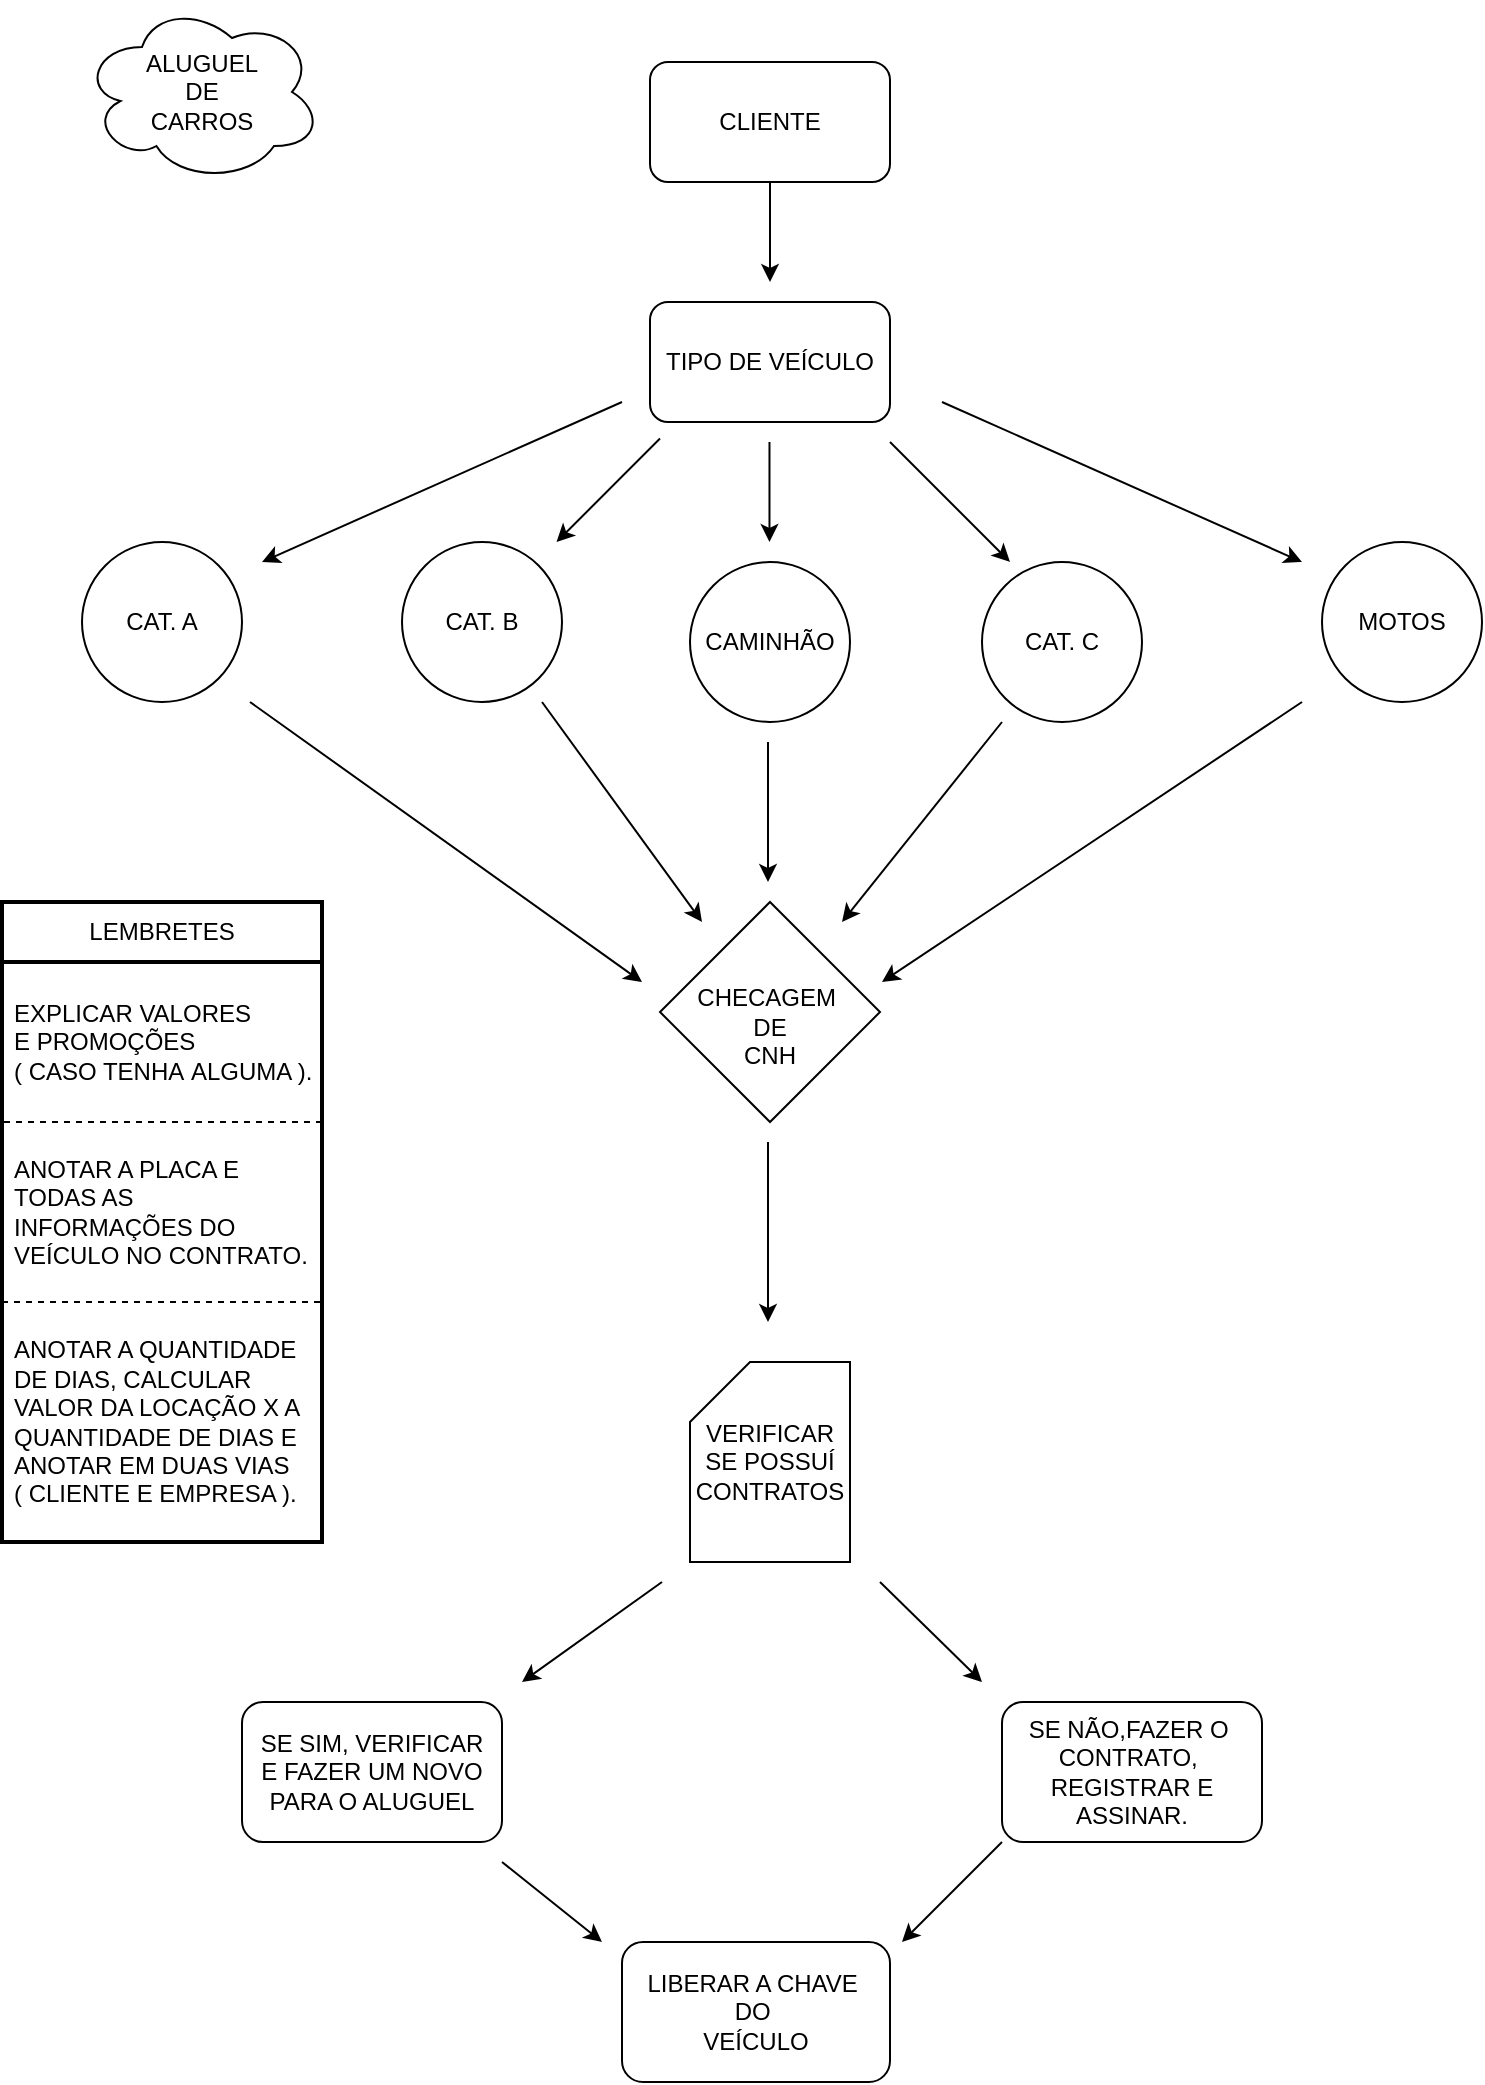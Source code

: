 <mxfile version="24.1.0" type="github">
  <diagram name="Página-1" id="QBwxou1Hbs4vOLDv8VIK">
    <mxGraphModel dx="1100" dy="585" grid="1" gridSize="10" guides="1" tooltips="1" connect="1" arrows="1" fold="1" page="1" pageScale="1" pageWidth="827" pageHeight="1169" math="0" shadow="0">
      <root>
        <mxCell id="0" />
        <mxCell id="1" parent="0" />
        <mxCell id="OjDTUiMZT1xuRd1GPBF7-1" value="CLIENTE" style="rounded=1;whiteSpace=wrap;html=1;" vertex="1" parent="1">
          <mxGeometry x="354" y="70" width="120" height="60" as="geometry" />
        </mxCell>
        <mxCell id="OjDTUiMZT1xuRd1GPBF7-42" value="" style="edgeStyle=orthogonalEdgeStyle;rounded=0;orthogonalLoop=1;jettySize=auto;html=1;" edge="1" parent="1">
          <mxGeometry relative="1" as="geometry">
            <mxPoint x="413.74" y="260" as="sourcePoint" />
            <mxPoint x="413.74" y="310" as="targetPoint" />
          </mxGeometry>
        </mxCell>
        <mxCell id="OjDTUiMZT1xuRd1GPBF7-2" value="TIPO DE VEÍCULO" style="rounded=1;whiteSpace=wrap;html=1;" vertex="1" parent="1">
          <mxGeometry x="354" y="190" width="120" height="60" as="geometry" />
        </mxCell>
        <mxCell id="OjDTUiMZT1xuRd1GPBF7-3" value="" style="endArrow=classic;html=1;rounded=0;" edge="1" parent="1">
          <mxGeometry width="50" height="50" relative="1" as="geometry">
            <mxPoint x="414" y="130" as="sourcePoint" />
            <mxPoint x="414" y="180" as="targetPoint" />
          </mxGeometry>
        </mxCell>
        <mxCell id="OjDTUiMZT1xuRd1GPBF7-4" value="CAT. A" style="ellipse;whiteSpace=wrap;html=1;aspect=fixed;" vertex="1" parent="1">
          <mxGeometry x="70" y="310" width="80" height="80" as="geometry" />
        </mxCell>
        <mxCell id="OjDTUiMZT1xuRd1GPBF7-5" value="CAT. B" style="ellipse;whiteSpace=wrap;html=1;aspect=fixed;" vertex="1" parent="1">
          <mxGeometry x="230" y="310" width="80" height="80" as="geometry" />
        </mxCell>
        <mxCell id="OjDTUiMZT1xuRd1GPBF7-6" value="CAT. C" style="ellipse;whiteSpace=wrap;html=1;aspect=fixed;" vertex="1" parent="1">
          <mxGeometry x="520" y="320" width="80" height="80" as="geometry" />
        </mxCell>
        <mxCell id="OjDTUiMZT1xuRd1GPBF7-7" value="MOTOS" style="ellipse;whiteSpace=wrap;html=1;aspect=fixed;" vertex="1" parent="1">
          <mxGeometry x="690" y="310" width="80" height="80" as="geometry" />
        </mxCell>
        <mxCell id="OjDTUiMZT1xuRd1GPBF7-8" value="" style="endArrow=classic;html=1;rounded=0;" edge="1" parent="1">
          <mxGeometry width="50" height="50" relative="1" as="geometry">
            <mxPoint x="500" y="240" as="sourcePoint" />
            <mxPoint x="680" y="320" as="targetPoint" />
          </mxGeometry>
        </mxCell>
        <mxCell id="OjDTUiMZT1xuRd1GPBF7-9" value="" style="endArrow=classic;html=1;rounded=0;" edge="1" parent="1">
          <mxGeometry width="50" height="50" relative="1" as="geometry">
            <mxPoint x="474" y="260" as="sourcePoint" />
            <mxPoint x="534" y="320" as="targetPoint" />
          </mxGeometry>
        </mxCell>
        <mxCell id="OjDTUiMZT1xuRd1GPBF7-11" value="" style="endArrow=classic;html=1;rounded=0;" edge="1" parent="1">
          <mxGeometry width="50" height="50" relative="1" as="geometry">
            <mxPoint x="359" y="258.28" as="sourcePoint" />
            <mxPoint x="307.28" y="310" as="targetPoint" />
          </mxGeometry>
        </mxCell>
        <mxCell id="OjDTUiMZT1xuRd1GPBF7-14" value="" style="endArrow=classic;html=1;rounded=0;" edge="1" parent="1">
          <mxGeometry width="50" height="50" relative="1" as="geometry">
            <mxPoint x="340" y="240" as="sourcePoint" />
            <mxPoint x="160" y="320" as="targetPoint" />
          </mxGeometry>
        </mxCell>
        <mxCell id="OjDTUiMZT1xuRd1GPBF7-15" value="&lt;div&gt;&lt;br&gt;&lt;/div&gt;CHECAGEM&amp;nbsp;&lt;div&gt;DE&lt;/div&gt;&lt;div&gt;CNH&lt;/div&gt;" style="rhombus;whiteSpace=wrap;html=1;" vertex="1" parent="1">
          <mxGeometry x="359" y="490" width="110" height="110" as="geometry" />
        </mxCell>
        <mxCell id="OjDTUiMZT1xuRd1GPBF7-17" value="" style="endArrow=classic;html=1;rounded=0;" edge="1" parent="1">
          <mxGeometry width="50" height="50" relative="1" as="geometry">
            <mxPoint x="154" y="390" as="sourcePoint" />
            <mxPoint x="350" y="530" as="targetPoint" />
          </mxGeometry>
        </mxCell>
        <mxCell id="OjDTUiMZT1xuRd1GPBF7-18" value="" style="endArrow=classic;html=1;rounded=0;" edge="1" parent="1">
          <mxGeometry width="50" height="50" relative="1" as="geometry">
            <mxPoint x="300" y="390" as="sourcePoint" />
            <mxPoint x="380" y="500" as="targetPoint" />
          </mxGeometry>
        </mxCell>
        <mxCell id="OjDTUiMZT1xuRd1GPBF7-19" value="" style="endArrow=classic;html=1;rounded=0;" edge="1" parent="1">
          <mxGeometry width="50" height="50" relative="1" as="geometry">
            <mxPoint x="530" y="400" as="sourcePoint" />
            <mxPoint x="450" y="500" as="targetPoint" />
          </mxGeometry>
        </mxCell>
        <mxCell id="OjDTUiMZT1xuRd1GPBF7-21" value="" style="endArrow=classic;html=1;rounded=0;" edge="1" parent="1">
          <mxGeometry width="50" height="50" relative="1" as="geometry">
            <mxPoint x="680" y="390" as="sourcePoint" />
            <mxPoint x="470" y="530" as="targetPoint" />
          </mxGeometry>
        </mxCell>
        <mxCell id="OjDTUiMZT1xuRd1GPBF7-23" value="VERIFICAR SE POSSUÍ CONTRATOS" style="shape=card;whiteSpace=wrap;html=1;" vertex="1" parent="1">
          <mxGeometry x="374" y="720" width="80" height="100" as="geometry" />
        </mxCell>
        <mxCell id="OjDTUiMZT1xuRd1GPBF7-24" value="" style="endArrow=classic;html=1;rounded=0;" edge="1" parent="1">
          <mxGeometry width="50" height="50" relative="1" as="geometry">
            <mxPoint x="413" y="610" as="sourcePoint" />
            <mxPoint x="413" y="700" as="targetPoint" />
          </mxGeometry>
        </mxCell>
        <mxCell id="OjDTUiMZT1xuRd1GPBF7-25" value="&amp;nbsp;ALUGUEL&amp;nbsp;&lt;div&gt;DE&lt;/div&gt;&lt;div&gt;CARROS&lt;/div&gt;" style="ellipse;shape=cloud;whiteSpace=wrap;html=1;" vertex="1" parent="1">
          <mxGeometry x="70" y="40" width="120" height="90" as="geometry" />
        </mxCell>
        <mxCell id="OjDTUiMZT1xuRd1GPBF7-26" value="" style="endArrow=classic;html=1;rounded=0;" edge="1" parent="1">
          <mxGeometry width="50" height="50" relative="1" as="geometry">
            <mxPoint x="360" y="830" as="sourcePoint" />
            <mxPoint x="290" y="880" as="targetPoint" />
          </mxGeometry>
        </mxCell>
        <mxCell id="OjDTUiMZT1xuRd1GPBF7-27" value="SE SIM, VERIFICAR&lt;div&gt;E FAZER UM NOVO&lt;/div&gt;&lt;div&gt;PARA O ALUGUEL&lt;/div&gt;" style="rounded=1;whiteSpace=wrap;html=1;" vertex="1" parent="1">
          <mxGeometry x="150" y="890" width="130" height="70" as="geometry" />
        </mxCell>
        <mxCell id="OjDTUiMZT1xuRd1GPBF7-28" value="SE NÃO,FAZER O&amp;nbsp; &amp;nbsp;CONTRATO,&lt;span style=&quot;background-color: initial; white-space: pre;&quot;&gt;&#x9;&lt;/span&gt;&lt;span style=&quot;background-color: initial;&quot;&gt; REGISTRAR E ASSINAR.&lt;/span&gt;" style="rounded=1;whiteSpace=wrap;html=1;" vertex="1" parent="1">
          <mxGeometry x="530" y="890" width="130" height="70" as="geometry" />
        </mxCell>
        <mxCell id="OjDTUiMZT1xuRd1GPBF7-29" value="" style="endArrow=classic;html=1;rounded=0;" edge="1" parent="1">
          <mxGeometry width="50" height="50" relative="1" as="geometry">
            <mxPoint x="469" y="830" as="sourcePoint" />
            <mxPoint x="520" y="880" as="targetPoint" />
          </mxGeometry>
        </mxCell>
        <mxCell id="OjDTUiMZT1xuRd1GPBF7-30" value="LIBERAR A CHAVE&amp;nbsp;&lt;div&gt;DO&amp;nbsp;&lt;/div&gt;&lt;div&gt;VEÍCULO&lt;/div&gt;" style="rounded=1;whiteSpace=wrap;html=1;" vertex="1" parent="1">
          <mxGeometry x="340" y="1010" width="134" height="70" as="geometry" />
        </mxCell>
        <mxCell id="OjDTUiMZT1xuRd1GPBF7-31" value="" style="endArrow=classic;html=1;rounded=0;" edge="1" parent="1">
          <mxGeometry width="50" height="50" relative="1" as="geometry">
            <mxPoint x="280" y="970" as="sourcePoint" />
            <mxPoint x="330" y="1010" as="targetPoint" />
          </mxGeometry>
        </mxCell>
        <mxCell id="OjDTUiMZT1xuRd1GPBF7-32" value="" style="endArrow=classic;html=1;rounded=0;" edge="1" parent="1">
          <mxGeometry width="50" height="50" relative="1" as="geometry">
            <mxPoint x="530" y="960" as="sourcePoint" />
            <mxPoint x="480" y="1010" as="targetPoint" />
          </mxGeometry>
        </mxCell>
        <mxCell id="OjDTUiMZT1xuRd1GPBF7-33" value="LEMBRETES" style="swimlane;fontStyle=0;childLayout=stackLayout;horizontal=1;startSize=30;horizontalStack=0;resizeParent=1;resizeParentMax=0;resizeLast=0;collapsible=1;marginBottom=0;whiteSpace=wrap;html=1;strokeColor=#000000;strokeWidth=2;" vertex="1" parent="1">
          <mxGeometry x="30" y="490" width="160" height="320" as="geometry" />
        </mxCell>
        <mxCell id="OjDTUiMZT1xuRd1GPBF7-34" value="EXPLICAR VALORES&lt;div&gt;E PROMOÇÕES&lt;/div&gt;&lt;div&gt;( CASO TENHA&amp;nbsp;&lt;span style=&quot;background-color: initial;&quot;&gt;ALGUMA ).&lt;/span&gt;&lt;/div&gt;" style="text;strokeColor=default;fillColor=none;align=left;verticalAlign=middle;spacingLeft=4;spacingRight=4;overflow=hidden;points=[[0,0.5],[1,0.5]];portConstraint=eastwest;rotatable=0;whiteSpace=wrap;html=1;dashed=1;strokeWidth=1;" vertex="1" parent="OjDTUiMZT1xuRd1GPBF7-33">
          <mxGeometry y="30" width="160" height="80" as="geometry" />
        </mxCell>
        <mxCell id="OjDTUiMZT1xuRd1GPBF7-35" value="ANOTAR A PLACA E TODAS AS INFORMAÇÕES DO VEÍCULO NO CONTRATO." style="text;strokeColor=none;fillColor=none;align=left;verticalAlign=middle;spacingLeft=4;spacingRight=4;overflow=hidden;points=[[0,0.5],[1,0.5]];portConstraint=eastwest;rotatable=0;whiteSpace=wrap;html=1;dashed=1;" vertex="1" parent="OjDTUiMZT1xuRd1GPBF7-33">
          <mxGeometry y="110" width="160" height="90" as="geometry" />
        </mxCell>
        <mxCell id="OjDTUiMZT1xuRd1GPBF7-36" value="ANOTAR A QUANTIDADE DE DIAS, CALCULAR VALOR DA LOCAÇÃO X A QUANTIDADE DE DIAS E ANOTAR EM DUAS VIAS&amp;nbsp;&lt;div&gt;( CLIENTE E EMPRESA ).&lt;/div&gt;" style="text;strokeColor=default;fillColor=none;align=left;verticalAlign=middle;spacingLeft=4;spacingRight=4;overflow=hidden;points=[[0,0.5],[1,0.5]];portConstraint=eastwest;rotatable=0;whiteSpace=wrap;html=1;dashed=1;" vertex="1" parent="OjDTUiMZT1xuRd1GPBF7-33">
          <mxGeometry y="200" width="160" height="120" as="geometry" />
        </mxCell>
        <mxCell id="OjDTUiMZT1xuRd1GPBF7-39" value="CAMINHÃO" style="ellipse;whiteSpace=wrap;html=1;aspect=fixed;" vertex="1" parent="1">
          <mxGeometry x="374" y="320" width="80" height="80" as="geometry" />
        </mxCell>
        <mxCell id="OjDTUiMZT1xuRd1GPBF7-43" value="" style="endArrow=classic;html=1;rounded=0;" edge="1" parent="1">
          <mxGeometry width="50" height="50" relative="1" as="geometry">
            <mxPoint x="413" y="410" as="sourcePoint" />
            <mxPoint x="413" y="480" as="targetPoint" />
          </mxGeometry>
        </mxCell>
      </root>
    </mxGraphModel>
  </diagram>
</mxfile>
